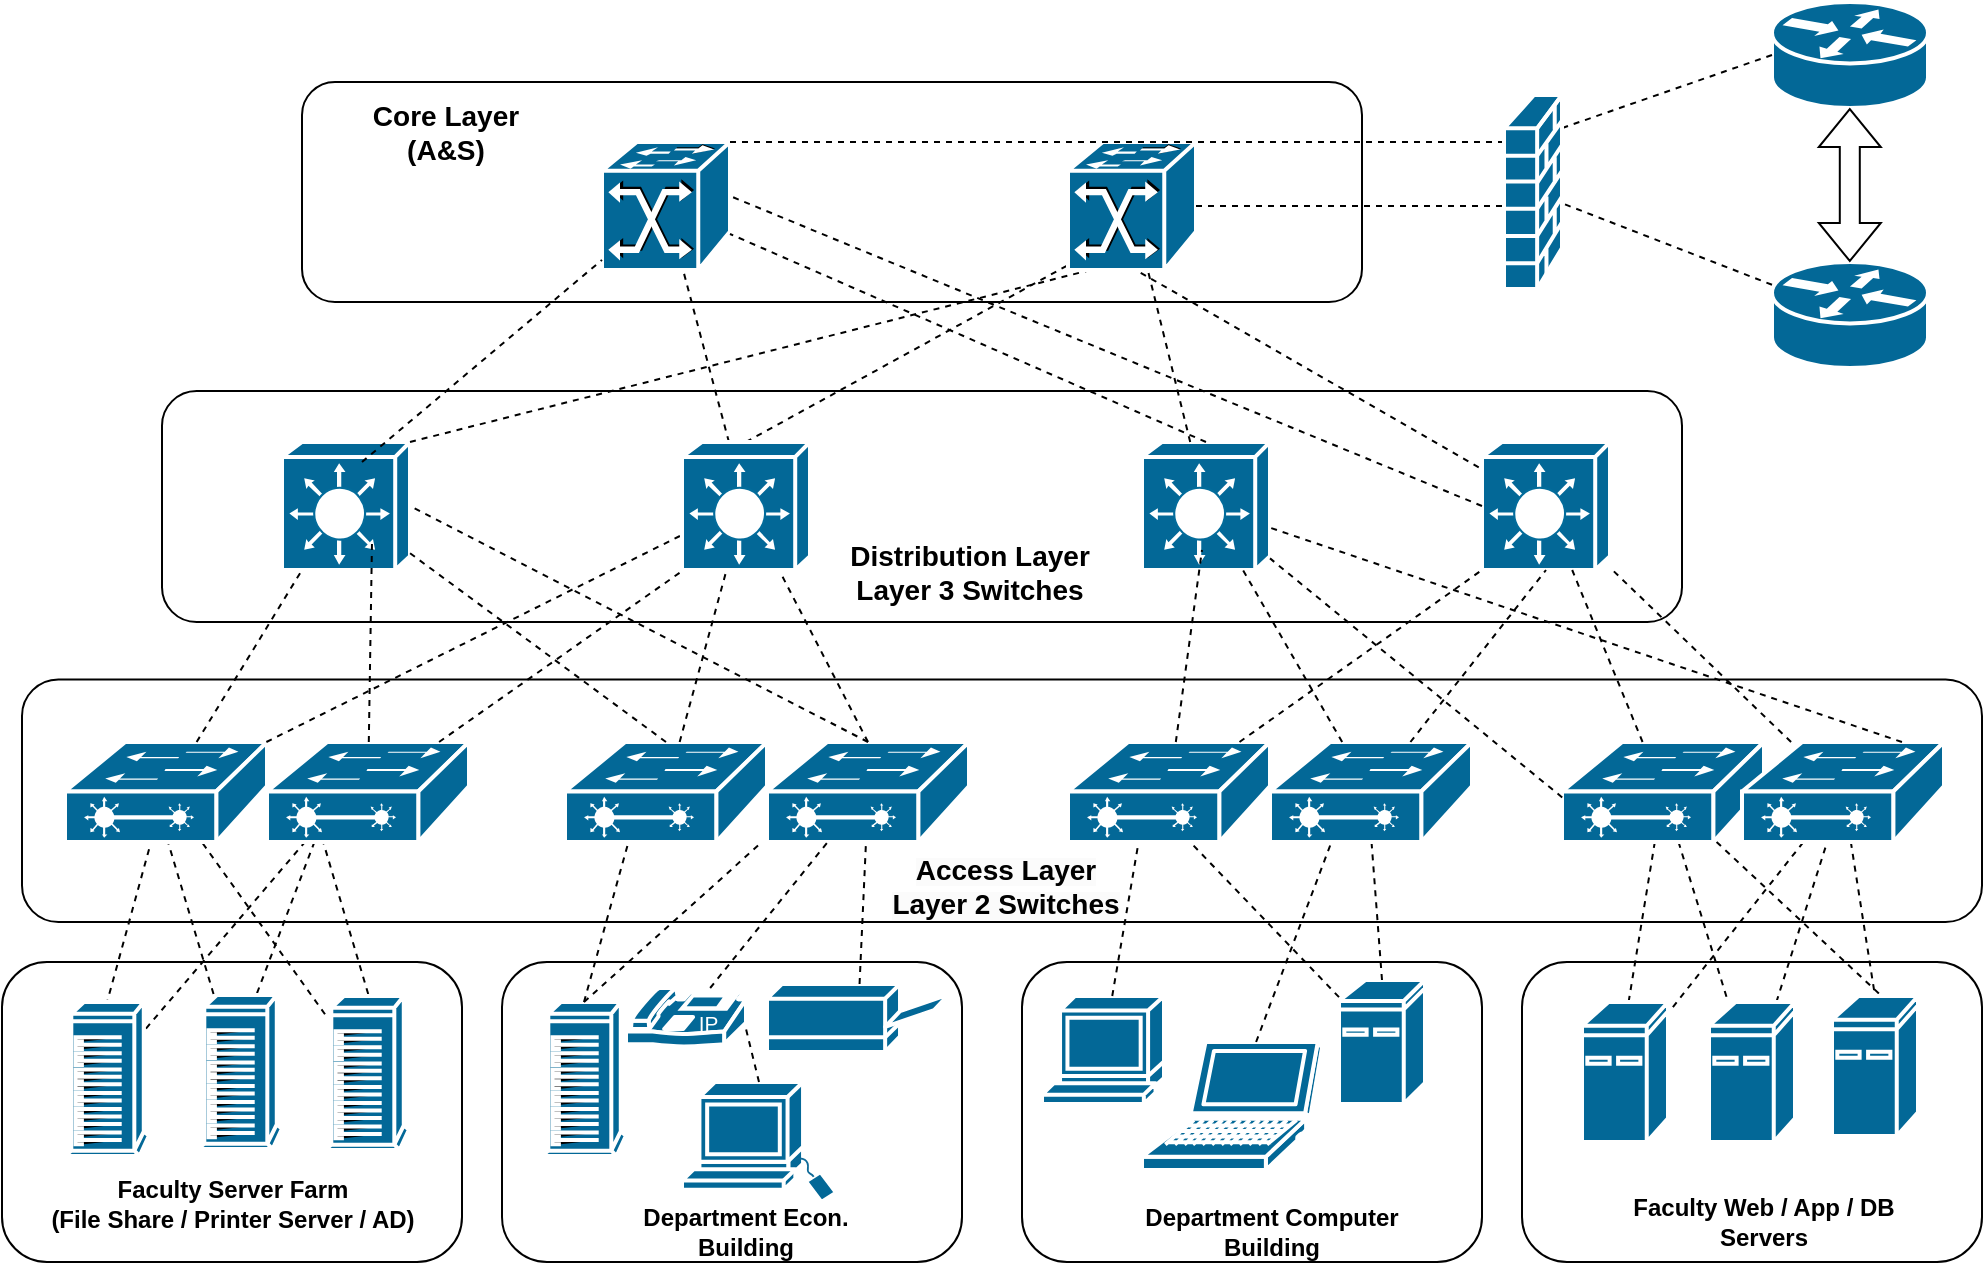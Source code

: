 <mxfile version="23.0.2" type="github" pages="2">
  <diagram name="Scenario 2 - P1" id="YVxec73zBIYmbvbBt2kR">
    <mxGraphModel dx="1624" dy="751" grid="1" gridSize="10" guides="1" tooltips="1" connect="1" arrows="1" fold="1" page="1" pageScale="1" pageWidth="1100" pageHeight="850" math="0" shadow="0">
      <root>
        <mxCell id="0" />
        <mxCell id="1" parent="0" />
        <mxCell id="MGmeo7fdPTb6Nn7WBYol-60" value="" style="rounded=1;whiteSpace=wrap;html=1;align=left;shadow=0;" vertex="1" parent="1">
          <mxGeometry x="70" y="570" width="230" height="150" as="geometry" />
        </mxCell>
        <mxCell id="MGmeo7fdPTb6Nn7WBYol-49" value="" style="rounded=1;whiteSpace=wrap;html=1;align=left;shadow=0;" vertex="1" parent="1">
          <mxGeometry x="80" y="428.75" width="980" height="121.25" as="geometry" />
        </mxCell>
        <mxCell id="MGmeo7fdPTb6Nn7WBYol-22" value="" style="rounded=1;whiteSpace=wrap;html=1;align=left;shadow=0;" vertex="1" parent="1">
          <mxGeometry x="150" y="284.5" width="760" height="115.5" as="geometry" />
        </mxCell>
        <mxCell id="MGmeo7fdPTb6Nn7WBYol-3" value="" style="shape=mxgraph.cisco.switches.layer_3_switch;sketch=0;html=1;pointerEvents=1;dashed=0;fillColor=#036897;strokeColor=#ffffff;strokeWidth=2;verticalLabelPosition=bottom;verticalAlign=top;align=center;outlineConnect=0;" vertex="1" parent="1">
          <mxGeometry x="210" y="310" width="64" height="64" as="geometry" />
        </mxCell>
        <mxCell id="MGmeo7fdPTb6Nn7WBYol-11" value="" style="line;strokeWidth=4;html=1;perimeter=backbonePerimeter;points=[];outlineConnect=0;" vertex="1" parent="1">
          <mxGeometry x="434" y="187" width="166" height="10" as="geometry" />
        </mxCell>
        <mxCell id="MGmeo7fdPTb6Nn7WBYol-12" value="" style="rounded=1;whiteSpace=wrap;html=1;align=left;shadow=0;" vertex="1" parent="1">
          <mxGeometry x="220" y="130" width="530" height="110" as="geometry" />
        </mxCell>
        <mxCell id="MGmeo7fdPTb6Nn7WBYol-14" value="" style="shape=mxgraph.cisco.switches.atm_fast_gigabit_etherswitch;sketch=0;html=1;pointerEvents=1;dashed=0;fillColor=#036897;strokeColor=#ffffff;strokeWidth=2;verticalLabelPosition=bottom;verticalAlign=top;align=center;outlineConnect=0;" vertex="1" parent="1">
          <mxGeometry x="370" y="160" width="64" height="64" as="geometry" />
        </mxCell>
        <mxCell id="MGmeo7fdPTb6Nn7WBYol-16" value="" style="shape=mxgraph.cisco.switches.layer_3_switch;sketch=0;html=1;pointerEvents=1;dashed=0;fillColor=#036897;strokeColor=#ffffff;strokeWidth=2;verticalLabelPosition=bottom;verticalAlign=top;align=center;outlineConnect=0;" vertex="1" parent="1">
          <mxGeometry x="640" y="310" width="64" height="64" as="geometry" />
        </mxCell>
        <mxCell id="MGmeo7fdPTb6Nn7WBYol-17" value="" style="shape=mxgraph.cisco.switches.layer_3_switch;sketch=0;html=1;pointerEvents=1;dashed=0;fillColor=#036897;strokeColor=#ffffff;strokeWidth=2;verticalLabelPosition=bottom;verticalAlign=top;align=center;outlineConnect=0;" vertex="1" parent="1">
          <mxGeometry x="810" y="310" width="64" height="64" as="geometry" />
        </mxCell>
        <mxCell id="MGmeo7fdPTb6Nn7WBYol-18" value="" style="endArrow=none;dashed=1;html=2;rounded=0;" edge="1" parent="1" source="MGmeo7fdPTb6Nn7WBYol-4" target="MGmeo7fdPTb6Nn7WBYol-14">
          <mxGeometry width="50" height="50" relative="1" as="geometry">
            <mxPoint x="480" y="330" as="sourcePoint" />
            <mxPoint x="530" y="280" as="targetPoint" />
          </mxGeometry>
        </mxCell>
        <mxCell id="MGmeo7fdPTb6Nn7WBYol-19" value="" style="endArrow=none;dashed=1;html=1;rounded=0;" edge="1" parent="1" target="MGmeo7fdPTb6Nn7WBYol-14">
          <mxGeometry width="50" height="50" relative="1" as="geometry">
            <mxPoint x="250" y="320" as="sourcePoint" />
            <mxPoint x="300" y="270" as="targetPoint" />
          </mxGeometry>
        </mxCell>
        <mxCell id="MGmeo7fdPTb6Nn7WBYol-25" value="" style="endArrow=none;dashed=1;html=1;rounded=0;exitX=1;exitY=0;exitDx=0;exitDy=0;exitPerimeter=0;" edge="1" parent="1" source="MGmeo7fdPTb6Nn7WBYol-3" target="MGmeo7fdPTb6Nn7WBYol-17">
          <mxGeometry width="50" height="50" relative="1" as="geometry">
            <mxPoint x="630" y="310" as="sourcePoint" />
            <mxPoint x="680" y="300" as="targetPoint" />
            <Array as="points">
              <mxPoint x="630" y="220" />
            </Array>
          </mxGeometry>
        </mxCell>
        <mxCell id="MGmeo7fdPTb6Nn7WBYol-27" value="" style="endArrow=none;dashed=1;html=1;rounded=0;exitX=0.5;exitY=0;exitDx=0;exitDy=0;exitPerimeter=0;" edge="1" parent="1" source="MGmeo7fdPTb6Nn7WBYol-16" target="MGmeo7fdPTb6Nn7WBYol-14">
          <mxGeometry width="50" height="50" relative="1" as="geometry">
            <mxPoint x="370" y="240" as="sourcePoint" />
            <mxPoint x="420" y="190" as="targetPoint" />
          </mxGeometry>
        </mxCell>
        <mxCell id="MGmeo7fdPTb6Nn7WBYol-28" value="" style="endArrow=none;dashed=1;html=1;rounded=0;exitX=0;exitY=0.5;exitDx=0;exitDy=0;exitPerimeter=0;" edge="1" parent="1" source="MGmeo7fdPTb6Nn7WBYol-17">
          <mxGeometry width="50" height="50" relative="1" as="geometry">
            <mxPoint x="632" y="289" as="sourcePoint" />
            <mxPoint x="434" y="187" as="targetPoint" />
          </mxGeometry>
        </mxCell>
        <mxCell id="MGmeo7fdPTb6Nn7WBYol-32" value="" style="endArrow=none;dashed=1;html=1;rounded=0;" edge="1" parent="1" source="MGmeo7fdPTb6Nn7WBYol-16" target="MGmeo7fdPTb6Nn7WBYol-15">
          <mxGeometry width="50" height="50" relative="1" as="geometry">
            <mxPoint x="770" y="430" as="sourcePoint" />
            <mxPoint x="820" y="380" as="targetPoint" />
          </mxGeometry>
        </mxCell>
        <mxCell id="MGmeo7fdPTb6Nn7WBYol-34" value="" style="endArrow=none;dashed=1;html=1;rounded=0;exitX=0.5;exitY=0;exitDx=0;exitDy=0;exitPerimeter=0;" edge="1" parent="1" source="MGmeo7fdPTb6Nn7WBYol-4">
          <mxGeometry width="50" height="50" relative="1" as="geometry">
            <mxPoint x="474" y="250" as="sourcePoint" />
            <mxPoint x="624" y="210" as="targetPoint" />
          </mxGeometry>
        </mxCell>
        <mxCell id="MGmeo7fdPTb6Nn7WBYol-35" value="&lt;b&gt;&lt;font style=&quot;font-size: 14px;&quot;&gt;Core Layer&lt;br&gt;(A&amp;amp;S)&lt;br&gt;&lt;/font&gt;&lt;/b&gt;" style="text;html=1;strokeColor=none;fillColor=none;align=center;verticalAlign=middle;whiteSpace=wrap;rounded=0;" vertex="1" parent="1">
          <mxGeometry x="231.5" y="140" width="120" height="30" as="geometry" />
        </mxCell>
        <mxCell id="MGmeo7fdPTb6Nn7WBYol-15" value="" style="shape=mxgraph.cisco.switches.atm_fast_gigabit_etherswitch;sketch=0;html=1;pointerEvents=1;dashed=0;fillColor=#036897;strokeColor=#ffffff;strokeWidth=2;verticalLabelPosition=bottom;verticalAlign=top;align=center;outlineConnect=0;" vertex="1" parent="1">
          <mxGeometry x="603" y="160" width="64" height="64" as="geometry" />
        </mxCell>
        <mxCell id="MGmeo7fdPTb6Nn7WBYol-53" value="&lt;b&gt;Faculty Server Farm&lt;br&gt;(File Share / Printer Server / AD)&lt;/b&gt;" style="text;html=1;strokeColor=none;fillColor=none;align=center;verticalAlign=middle;whiteSpace=wrap;rounded=0;" vertex="1" parent="1">
          <mxGeometry x="92.5" y="675.5" width="185" height="30" as="geometry" />
        </mxCell>
        <mxCell id="MGmeo7fdPTb6Nn7WBYol-59" value="&lt;br&gt;&lt;b style=&quot;border-color: var(--border-color); color: rgb(0, 0, 0); font-family: Helvetica; font-size: 12px; font-style: normal; font-variant-ligatures: normal; font-variant-caps: normal; letter-spacing: normal; orphans: 2; text-align: center; text-indent: 0px; text-transform: none; widows: 2; word-spacing: 0px; -webkit-text-stroke-width: 0px; background-color: rgb(251, 251, 251); text-decoration-thickness: initial; text-decoration-style: initial; text-decoration-color: initial;&quot;&gt;&lt;font style=&quot;border-color: var(--border-color); font-size: 14px;&quot;&gt;Access Layer&lt;br&gt;Layer 2 Switches&lt;/font&gt;&lt;/b&gt;" style="text;html=1;strokeColor=none;fillColor=none;align=center;verticalAlign=middle;whiteSpace=wrap;rounded=0;" vertex="1" parent="1">
          <mxGeometry x="502" y="510" width="140" height="30" as="geometry" />
        </mxCell>
        <mxCell id="MGmeo7fdPTb6Nn7WBYol-61" value="" style="rounded=1;whiteSpace=wrap;html=1;align=left;shadow=0;" vertex="1" parent="1">
          <mxGeometry x="320" y="570" width="230" height="150" as="geometry" />
        </mxCell>
        <mxCell id="MGmeo7fdPTb6Nn7WBYol-62" value="&lt;b&gt;Department Econ. Building&lt;/b&gt;" style="text;html=1;strokeColor=none;fillColor=none;align=center;verticalAlign=middle;whiteSpace=wrap;rounded=0;" vertex="1" parent="1">
          <mxGeometry x="382" y="690" width="120" height="30" as="geometry" />
        </mxCell>
        <mxCell id="MGmeo7fdPTb6Nn7WBYol-66" value="" style="shape=mxgraph.cisco.computers_and_peripherals.sun_workstation;sketch=0;html=1;pointerEvents=1;dashed=0;fillColor=#036897;strokeColor=#ffffff;strokeWidth=2;verticalLabelPosition=bottom;verticalAlign=top;align=center;outlineConnect=0;" vertex="1" parent="1">
          <mxGeometry x="410" y="630" width="77" height="60" as="geometry" />
        </mxCell>
        <mxCell id="MGmeo7fdPTb6Nn7WBYol-67" value="" style="shape=mxgraph.cisco.computers_and_peripherals.ibm_tower;sketch=0;html=1;pointerEvents=1;dashed=0;fillColor=#036897;strokeColor=#ffffff;strokeWidth=2;verticalLabelPosition=bottom;verticalAlign=top;align=center;outlineConnect=0;" vertex="1" parent="1">
          <mxGeometry x="340" y="590" width="42" height="77" as="geometry" />
        </mxCell>
        <mxCell id="MGmeo7fdPTb6Nn7WBYol-69" value="" style="rounded=1;whiteSpace=wrap;html=1;align=left;shadow=0;" vertex="1" parent="1">
          <mxGeometry x="580" y="570" width="230" height="150" as="geometry" />
        </mxCell>
        <mxCell id="MGmeo7fdPTb6Nn7WBYol-70" value="" style="shape=mxgraph.cisco.computers_and_peripherals.terminal;sketch=0;html=1;pointerEvents=1;dashed=0;fillColor=#036897;strokeColor=#ffffff;strokeWidth=2;verticalLabelPosition=bottom;verticalAlign=top;align=center;outlineConnect=0;" vertex="1" parent="1">
          <mxGeometry x="590" y="587" width="61" height="54" as="geometry" />
        </mxCell>
        <mxCell id="MGmeo7fdPTb6Nn7WBYol-72" value="" style="shape=mxgraph.cisco.computers_and_peripherals.laptop;sketch=0;html=1;pointerEvents=1;dashed=0;fillColor=#036897;strokeColor=#ffffff;strokeWidth=2;verticalLabelPosition=bottom;verticalAlign=top;align=center;outlineConnect=0;" vertex="1" parent="1">
          <mxGeometry x="640" y="610" width="90" height="64" as="geometry" />
        </mxCell>
        <mxCell id="MGmeo7fdPTb6Nn7WBYol-73" value="" style="shape=mxgraph.cisco.computers_and_peripherals.ibm_mini_as400;sketch=0;html=1;pointerEvents=1;dashed=0;fillColor=#036897;strokeColor=#ffffff;strokeWidth=2;verticalLabelPosition=bottom;verticalAlign=top;align=center;outlineConnect=0;" vertex="1" parent="1">
          <mxGeometry x="738.5" y="579" width="43" height="62" as="geometry" />
        </mxCell>
        <mxCell id="MGmeo7fdPTb6Nn7WBYol-74" value="&lt;b&gt;Department Computer Building&lt;/b&gt;" style="text;html=1;strokeColor=none;fillColor=none;align=center;verticalAlign=middle;whiteSpace=wrap;rounded=0;" vertex="1" parent="1">
          <mxGeometry x="640" y="690" width="130" height="30" as="geometry" />
        </mxCell>
        <mxCell id="MGmeo7fdPTb6Nn7WBYol-75" value="" style="rounded=1;whiteSpace=wrap;html=1;align=left;shadow=0;" vertex="1" parent="1">
          <mxGeometry x="830" y="570" width="230" height="150" as="geometry" />
        </mxCell>
        <mxCell id="MGmeo7fdPTb6Nn7WBYol-76" value="&lt;b&gt;Faculty Web / App / DB&lt;br&gt;Servers&lt;/b&gt;" style="text;html=1;strokeColor=none;fillColor=none;align=center;verticalAlign=middle;whiteSpace=wrap;rounded=0;" vertex="1" parent="1">
          <mxGeometry x="874" y="685" width="154" height="30" as="geometry" />
        </mxCell>
        <mxCell id="MGmeo7fdPTb6Nn7WBYol-85" value="" style="endArrow=none;dashed=1;html=1;rounded=0;exitX=0.5;exitY=0;exitDx=0;exitDy=0;exitPerimeter=0;" edge="1" parent="1">
          <mxGeometry width="50" height="50" relative="1" as="geometry">
            <mxPoint x="120.5" y="597.5" as="sourcePoint" />
            <mxPoint x="150" y="490" as="targetPoint" />
          </mxGeometry>
        </mxCell>
        <mxCell id="MGmeo7fdPTb6Nn7WBYol-86" value="" style="endArrow=none;dashed=1;html=1;rounded=0;" edge="1" parent="1">
          <mxGeometry width="50" height="50" relative="1" as="geometry">
            <mxPoint x="142" y="603.269" as="sourcePoint" />
            <mxPoint x="230" y="500" as="targetPoint" />
          </mxGeometry>
        </mxCell>
        <mxCell id="MGmeo7fdPTb6Nn7WBYol-87" value="" style="endArrow=none;dashed=1;html=1;rounded=0;" edge="1" parent="1">
          <mxGeometry width="50" height="50" relative="1" as="geometry">
            <mxPoint x="179.212" y="597.5" as="sourcePoint" />
            <mxPoint x="150" y="500" as="targetPoint" />
          </mxGeometry>
        </mxCell>
        <mxCell id="MGmeo7fdPTb6Nn7WBYol-88" value="" style="endArrow=none;dashed=1;html=1;rounded=0;" edge="1" parent="1">
          <mxGeometry width="50" height="50" relative="1" as="geometry">
            <mxPoint x="189" y="608" as="sourcePoint" />
            <mxPoint x="230" y="500" as="targetPoint" />
          </mxGeometry>
        </mxCell>
        <mxCell id="MGmeo7fdPTb6Nn7WBYol-89" value="" style="endArrow=none;dashed=1;html=1;rounded=0;" edge="1" parent="1" source="MGmeo7fdPTb6Nn7WBYol-57" target="MGmeo7fdPTb6Nn7WBYol-39">
          <mxGeometry width="50" height="50" relative="1" as="geometry">
            <mxPoint x="199" y="618" as="sourcePoint" />
            <mxPoint x="240" y="510" as="targetPoint" />
          </mxGeometry>
        </mxCell>
        <mxCell id="MGmeo7fdPTb6Nn7WBYol-90" value="" style="endArrow=none;dashed=1;html=1;rounded=0;" edge="1" parent="1">
          <mxGeometry width="50" height="50" relative="1" as="geometry">
            <mxPoint x="256.5" y="597.5" as="sourcePoint" />
            <mxPoint x="227.5" y="499.5" as="targetPoint" />
          </mxGeometry>
        </mxCell>
        <mxCell id="MGmeo7fdPTb6Nn7WBYol-40" value="" style="shape=mxgraph.cisco.switches.layer_2_remote_switch;sketch=0;html=1;pointerEvents=1;dashed=0;fillColor=#036897;strokeColor=#ffffff;strokeWidth=2;verticalLabelPosition=bottom;verticalAlign=top;align=center;outlineConnect=0;" vertex="1" parent="1">
          <mxGeometry x="202.5" y="460" width="101" height="50" as="geometry" />
        </mxCell>
        <mxCell id="MGmeo7fdPTb6Nn7WBYol-39" value="" style="shape=mxgraph.cisco.switches.layer_2_remote_switch;sketch=0;html=1;pointerEvents=1;dashed=0;fillColor=#036897;strokeColor=#ffffff;strokeWidth=2;verticalLabelPosition=bottom;verticalAlign=top;align=center;outlineConnect=0;" vertex="1" parent="1">
          <mxGeometry x="101.5" y="460" width="101" height="50" as="geometry" />
        </mxCell>
        <mxCell id="MGmeo7fdPTb6Nn7WBYol-57" value="" style="shape=mxgraph.cisco.computers_and_peripherals.ibm_tower;sketch=0;html=1;pointerEvents=1;dashed=0;fillColor=#036897;strokeColor=#ffffff;strokeWidth=2;verticalLabelPosition=bottom;verticalAlign=top;align=center;outlineConnect=0;" vertex="1" parent="1">
          <mxGeometry x="231.5" y="587" width="42" height="77" as="geometry" />
        </mxCell>
        <mxCell id="MGmeo7fdPTb6Nn7WBYol-91" value="" style="endArrow=none;dashed=1;html=1;rounded=0;exitX=0.5;exitY=0;exitDx=0;exitDy=0;exitPerimeter=0;" edge="1" parent="1" source="MGmeo7fdPTb6Nn7WBYol-67">
          <mxGeometry width="50" height="50" relative="1" as="geometry">
            <mxPoint x="336" y="550" as="sourcePoint" />
            <mxPoint x="386" y="500" as="targetPoint" />
          </mxGeometry>
        </mxCell>
        <mxCell id="MGmeo7fdPTb6Nn7WBYol-93" value="" style="endArrow=none;dashed=1;html=1;rounded=0;exitX=0.5;exitY=0;exitDx=0;exitDy=0;exitPerimeter=0;" edge="1" parent="1" source="MGmeo7fdPTb6Nn7WBYol-67">
          <mxGeometry width="50" height="50" relative="1" as="geometry">
            <mxPoint x="400" y="560" as="sourcePoint" />
            <mxPoint x="450" y="510" as="targetPoint" />
          </mxGeometry>
        </mxCell>
        <mxCell id="MGmeo7fdPTb6Nn7WBYol-42" value="" style="shape=mxgraph.cisco.switches.layer_2_remote_switch;sketch=0;html=1;pointerEvents=1;dashed=0;fillColor=#036897;strokeColor=#ffffff;strokeWidth=2;verticalLabelPosition=bottom;verticalAlign=top;align=center;outlineConnect=0;" vertex="1" parent="1">
          <mxGeometry x="452.5" y="460" width="101" height="50" as="geometry" />
        </mxCell>
        <mxCell id="MGmeo7fdPTb6Nn7WBYol-41" value="" style="shape=mxgraph.cisco.switches.layer_2_remote_switch;sketch=0;html=1;pointerEvents=1;dashed=0;fillColor=#036897;strokeColor=#ffffff;strokeWidth=2;verticalLabelPosition=bottom;verticalAlign=top;align=center;outlineConnect=0;" vertex="1" parent="1">
          <mxGeometry x="351.5" y="460" width="101" height="50" as="geometry" />
        </mxCell>
        <mxCell id="MGmeo7fdPTb6Nn7WBYol-68" value="" style="shape=mxgraph.cisco.computers_and_peripherals.printer;sketch=0;html=1;pointerEvents=1;dashed=0;fillColor=#036897;strokeColor=#ffffff;strokeWidth=2;verticalLabelPosition=bottom;verticalAlign=top;align=center;outlineConnect=0;" vertex="1" parent="1">
          <mxGeometry x="452.5" y="581" width="91" height="34" as="geometry" />
        </mxCell>
        <mxCell id="MGmeo7fdPTb6Nn7WBYol-98" value="" style="endArrow=none;dashed=1;html=1;rounded=0;" edge="1" parent="1" source="MGmeo7fdPTb6Nn7WBYol-70">
          <mxGeometry width="50" height="50" relative="1" as="geometry">
            <mxPoint x="590" y="550" as="sourcePoint" />
            <mxPoint x="640" y="500" as="targetPoint" />
          </mxGeometry>
        </mxCell>
        <mxCell id="MGmeo7fdPTb6Nn7WBYol-100" value="" style="endArrow=none;dashed=1;html=1;rounded=0;" edge="1" parent="1" source="MGmeo7fdPTb6Nn7WBYol-73">
          <mxGeometry width="50" height="50" relative="1" as="geometry">
            <mxPoint x="690" y="614.5" as="sourcePoint" />
            <mxPoint x="654" y="499.5" as="targetPoint" />
          </mxGeometry>
        </mxCell>
        <mxCell id="MGmeo7fdPTb6Nn7WBYol-102" value="" style="endArrow=none;dashed=1;html=1;rounded=0;" edge="1" parent="1" source="MGmeo7fdPTb6Nn7WBYol-72">
          <mxGeometry width="50" height="50" relative="1" as="geometry">
            <mxPoint x="688.5" y="550" as="sourcePoint" />
            <mxPoint x="738.5" y="500" as="targetPoint" />
          </mxGeometry>
        </mxCell>
        <mxCell id="MGmeo7fdPTb6Nn7WBYol-103" value="" style="endArrow=none;dashed=1;html=1;rounded=0;exitX=0.5;exitY=0;exitDx=0;exitDy=0;exitPerimeter=0;" edge="1" parent="1" source="MGmeo7fdPTb6Nn7WBYol-73">
          <mxGeometry width="50" height="50" relative="1" as="geometry">
            <mxPoint x="704" y="550" as="sourcePoint" />
            <mxPoint x="754" y="500" as="targetPoint" />
          </mxGeometry>
        </mxCell>
        <mxCell id="MGmeo7fdPTb6Nn7WBYol-46" value="" style="shape=mxgraph.cisco.switches.layer_2_remote_switch;sketch=0;html=1;pointerEvents=1;dashed=0;fillColor=#036897;strokeColor=#ffffff;strokeWidth=2;verticalLabelPosition=bottom;verticalAlign=top;align=center;outlineConnect=0;fontStyle=1" vertex="1" parent="1">
          <mxGeometry x="704" y="460" width="101" height="50" as="geometry" />
        </mxCell>
        <mxCell id="MGmeo7fdPTb6Nn7WBYol-169" style="edgeStyle=none;rounded=0;orthogonalLoop=1;jettySize=auto;html=1;" edge="1" parent="1" source="MGmeo7fdPTb6Nn7WBYol-45" target="MGmeo7fdPTb6Nn7WBYol-46">
          <mxGeometry relative="1" as="geometry" />
        </mxCell>
        <mxCell id="MGmeo7fdPTb6Nn7WBYol-45" value="" style="shape=mxgraph.cisco.switches.layer_2_remote_switch;sketch=0;html=1;pointerEvents=1;dashed=0;fillColor=#036897;strokeColor=#ffffff;strokeWidth=2;verticalLabelPosition=bottom;verticalAlign=top;align=center;outlineConnect=0;fontStyle=1" vertex="1" parent="1">
          <mxGeometry x="603" y="460" width="101" height="50" as="geometry" />
        </mxCell>
        <mxCell id="MGmeo7fdPTb6Nn7WBYol-104" value="" style="endArrow=none;dashed=1;html=1;rounded=0;" edge="1" parent="1" source="MGmeo7fdPTb6Nn7WBYol-47">
          <mxGeometry width="50" height="50" relative="1" as="geometry">
            <mxPoint x="600" y="630" as="sourcePoint" />
            <mxPoint x="883.305" y="590" as="targetPoint" />
          </mxGeometry>
        </mxCell>
        <mxCell id="MGmeo7fdPTb6Nn7WBYol-105" value="" style="endArrow=none;dashed=1;html=1;rounded=0;" edge="1" parent="1" source="MGmeo7fdPTb6Nn7WBYol-47">
          <mxGeometry width="50" height="50" relative="1" as="geometry">
            <mxPoint x="906" y="520" as="sourcePoint" />
            <mxPoint x="933.061" y="590" as="targetPoint" />
          </mxGeometry>
        </mxCell>
        <mxCell id="MGmeo7fdPTb6Nn7WBYol-106" value="" style="endArrow=none;dashed=1;html=1;rounded=0;entryX=0.5;entryY=0;entryDx=0;entryDy=0;entryPerimeter=0;" edge="1" parent="1" source="MGmeo7fdPTb6Nn7WBYol-47">
          <mxGeometry width="50" height="50" relative="1" as="geometry">
            <mxPoint x="918" y="520" as="sourcePoint" />
            <mxPoint x="1013" y="590" as="targetPoint" />
          </mxGeometry>
        </mxCell>
        <mxCell id="MGmeo7fdPTb6Nn7WBYol-107" value="" style="endArrow=none;dashed=1;html=1;rounded=0;" edge="1" parent="1" target="MGmeo7fdPTb6Nn7WBYol-48">
          <mxGeometry width="50" height="50" relative="1" as="geometry">
            <mxPoint x="898" y="601.949" as="sourcePoint" />
            <mxPoint x="650" y="580" as="targetPoint" />
          </mxGeometry>
        </mxCell>
        <mxCell id="MGmeo7fdPTb6Nn7WBYol-108" value="" style="endArrow=none;dashed=1;html=1;rounded=0;" edge="1" parent="1" target="MGmeo7fdPTb6Nn7WBYol-48">
          <mxGeometry width="50" height="50" relative="1" as="geometry">
            <mxPoint x="957.207" y="590" as="sourcePoint" />
            <mxPoint x="981" y="520" as="targetPoint" />
          </mxGeometry>
        </mxCell>
        <mxCell id="MGmeo7fdPTb6Nn7WBYol-109" value="" style="endArrow=none;dashed=1;html=1;rounded=0;" edge="1" parent="1" target="MGmeo7fdPTb6Nn7WBYol-48">
          <mxGeometry width="50" height="50" relative="1" as="geometry">
            <mxPoint x="1006.963" y="590" as="sourcePoint" />
            <mxPoint x="993" y="520" as="targetPoint" />
          </mxGeometry>
        </mxCell>
        <mxCell id="MGmeo7fdPTb6Nn7WBYol-47" value="" style="shape=mxgraph.cisco.switches.layer_2_remote_switch;sketch=0;html=1;pointerEvents=1;dashed=0;fillColor=#036897;strokeColor=#ffffff;strokeWidth=2;verticalLabelPosition=bottom;verticalAlign=top;align=center;outlineConnect=0;fontStyle=1" vertex="1" parent="1">
          <mxGeometry x="850" y="460" width="101" height="50" as="geometry" />
        </mxCell>
        <mxCell id="MGmeo7fdPTb6Nn7WBYol-48" value="" style="shape=mxgraph.cisco.switches.layer_2_remote_switch;sketch=0;html=1;pointerEvents=1;dashed=0;fillColor=#036897;strokeColor=#ffffff;strokeWidth=2;verticalLabelPosition=bottom;verticalAlign=top;align=center;outlineConnect=0;fontStyle=1" vertex="1" parent="1">
          <mxGeometry x="940" y="460" width="101" height="50" as="geometry" />
        </mxCell>
        <mxCell id="MGmeo7fdPTb6Nn7WBYol-110" value="" style="shape=mxgraph.cisco.computers_and_peripherals.ibm_tower;sketch=0;html=1;pointerEvents=1;dashed=0;fillColor=#036897;strokeColor=#ffffff;strokeWidth=2;verticalLabelPosition=bottom;verticalAlign=top;align=center;outlineConnect=0;" vertex="1" parent="1">
          <mxGeometry x="168" y="586.5" width="42" height="77" as="geometry" />
        </mxCell>
        <mxCell id="MGmeo7fdPTb6Nn7WBYol-111" value="" style="shape=mxgraph.cisco.computers_and_peripherals.ibm_tower;sketch=0;html=1;pointerEvents=1;dashed=0;fillColor=#036897;strokeColor=#ffffff;strokeWidth=2;verticalLabelPosition=bottom;verticalAlign=top;align=center;outlineConnect=0;" vertex="1" parent="1">
          <mxGeometry x="101.5" y="590" width="42" height="77" as="geometry" />
        </mxCell>
        <mxCell id="MGmeo7fdPTb6Nn7WBYol-112" value="" style="shape=mxgraph.cisco.computers_and_peripherals.ibm_mini_as400;sketch=0;html=1;pointerEvents=1;dashed=0;fillColor=#036897;strokeColor=#ffffff;strokeWidth=2;verticalLabelPosition=bottom;verticalAlign=top;align=center;outlineConnect=0;" vertex="1" parent="1">
          <mxGeometry x="860" y="590" width="43" height="70" as="geometry" />
        </mxCell>
        <mxCell id="MGmeo7fdPTb6Nn7WBYol-113" value="" style="shape=mxgraph.cisco.computers_and_peripherals.ibm_mini_as400;sketch=0;html=1;pointerEvents=1;dashed=0;fillColor=#036897;strokeColor=#ffffff;strokeWidth=2;verticalLabelPosition=bottom;verticalAlign=top;align=center;outlineConnect=0;" vertex="1" parent="1">
          <mxGeometry x="923.5" y="590" width="43" height="70" as="geometry" />
        </mxCell>
        <mxCell id="MGmeo7fdPTb6Nn7WBYol-114" value="" style="shape=mxgraph.cisco.computers_and_peripherals.ibm_mini_as400;sketch=0;html=1;pointerEvents=1;dashed=0;fillColor=#036897;strokeColor=#ffffff;strokeWidth=2;verticalLabelPosition=bottom;verticalAlign=top;align=center;outlineConnect=0;" vertex="1" parent="1">
          <mxGeometry x="985" y="587" width="43" height="70" as="geometry" />
        </mxCell>
        <mxCell id="MGmeo7fdPTb6Nn7WBYol-119" value="" style="endArrow=none;dashed=1;html=1;rounded=0;" edge="1" parent="1" source="MGmeo7fdPTb6Nn7WBYol-39">
          <mxGeometry width="50" height="50" relative="1" as="geometry">
            <mxPoint x="170" y="424" as="sourcePoint" />
            <mxPoint x="220" y="374" as="targetPoint" />
          </mxGeometry>
        </mxCell>
        <mxCell id="MGmeo7fdPTb6Nn7WBYol-121" value="" style="endArrow=none;dashed=1;html=1;rounded=0;" edge="1" parent="1" source="MGmeo7fdPTb6Nn7WBYol-40">
          <mxGeometry width="50" height="50" relative="1" as="geometry">
            <mxPoint x="202" y="446" as="sourcePoint" />
            <mxPoint x="255" y="360" as="targetPoint" />
          </mxGeometry>
        </mxCell>
        <mxCell id="MGmeo7fdPTb6Nn7WBYol-122" value="" style="endArrow=none;dashed=1;html=1;rounded=0;exitX=0.5;exitY=0;exitDx=0;exitDy=0;exitPerimeter=0;" edge="1" parent="1" source="MGmeo7fdPTb6Nn7WBYol-41" target="MGmeo7fdPTb6Nn7WBYol-3">
          <mxGeometry width="50" height="50" relative="1" as="geometry">
            <mxPoint x="263" y="470" as="sourcePoint" />
            <mxPoint x="265" y="370" as="targetPoint" />
          </mxGeometry>
        </mxCell>
        <mxCell id="MGmeo7fdPTb6Nn7WBYol-128" value="" style="endArrow=none;dashed=1;html=1;rounded=0;" edge="1" parent="1" source="MGmeo7fdPTb6Nn7WBYol-39">
          <mxGeometry width="50" height="50" relative="1" as="geometry">
            <mxPoint x="365" y="404" as="sourcePoint" />
            <mxPoint x="415" y="354" as="targetPoint" />
          </mxGeometry>
        </mxCell>
        <mxCell id="MGmeo7fdPTb6Nn7WBYol-129" value="" style="endArrow=none;dashed=1;html=1;rounded=0;" edge="1" parent="1" source="MGmeo7fdPTb6Nn7WBYol-40">
          <mxGeometry width="50" height="50" relative="1" as="geometry">
            <mxPoint x="212" y="470" as="sourcePoint" />
            <mxPoint x="425" y="364" as="targetPoint" />
          </mxGeometry>
        </mxCell>
        <mxCell id="MGmeo7fdPTb6Nn7WBYol-130" value="" style="endArrow=none;dashed=1;html=1;rounded=0;" edge="1" parent="1" source="MGmeo7fdPTb6Nn7WBYol-41">
          <mxGeometry width="50" height="50" relative="1" as="geometry">
            <mxPoint x="385" y="414" as="sourcePoint" />
            <mxPoint x="435" y="364" as="targetPoint" />
          </mxGeometry>
        </mxCell>
        <mxCell id="MGmeo7fdPTb6Nn7WBYol-131" value="" style="endArrow=none;dashed=1;html=1;rounded=0;exitX=0.5;exitY=0;exitDx=0;exitDy=0;exitPerimeter=0;" edge="1" parent="1" source="MGmeo7fdPTb6Nn7WBYol-42" target="MGmeo7fdPTb6Nn7WBYol-4">
          <mxGeometry width="50" height="50" relative="1" as="geometry">
            <mxPoint x="530" y="360" as="sourcePoint" />
            <mxPoint x="580" y="310" as="targetPoint" />
          </mxGeometry>
        </mxCell>
        <mxCell id="MGmeo7fdPTb6Nn7WBYol-36" value="&lt;b&gt;&lt;font style=&quot;font-size: 14px;&quot;&gt;Distribution Layer&lt;br&gt;Layer 3 Switches&lt;br&gt;&lt;/font&gt;&lt;/b&gt;" style="text;html=1;strokeColor=none;fillColor=none;align=center;verticalAlign=middle;whiteSpace=wrap;rounded=0;" vertex="1" parent="1">
          <mxGeometry x="474" y="360" width="160" height="30.5" as="geometry" />
        </mxCell>
        <mxCell id="MGmeo7fdPTb6Nn7WBYol-133" value="" style="endArrow=none;dashed=1;html=1;rounded=0;" edge="1" parent="1" source="MGmeo7fdPTb6Nn7WBYol-45">
          <mxGeometry width="50" height="50" relative="1" as="geometry">
            <mxPoint x="620" y="414" as="sourcePoint" />
            <mxPoint x="670" y="364" as="targetPoint" />
          </mxGeometry>
        </mxCell>
        <mxCell id="MGmeo7fdPTb6Nn7WBYol-134" value="" style="endArrow=none;dashed=1;html=1;rounded=0;" edge="1" parent="1" source="MGmeo7fdPTb6Nn7WBYol-46" target="MGmeo7fdPTb6Nn7WBYol-16">
          <mxGeometry width="50" height="50" relative="1" as="geometry">
            <mxPoint x="667" y="470" as="sourcePoint" />
            <mxPoint x="680" y="374" as="targetPoint" />
          </mxGeometry>
        </mxCell>
        <mxCell id="MGmeo7fdPTb6Nn7WBYol-135" value="" style="endArrow=none;dashed=1;html=1;rounded=0;exitX=0.001;exitY=0.554;exitDx=0;exitDy=0;exitPerimeter=0;" edge="1" parent="1" source="MGmeo7fdPTb6Nn7WBYol-47" target="MGmeo7fdPTb6Nn7WBYol-16">
          <mxGeometry width="50" height="50" relative="1" as="geometry">
            <mxPoint x="739" y="470" as="sourcePoint" />
            <mxPoint x="697" y="384" as="targetPoint" />
          </mxGeometry>
        </mxCell>
        <mxCell id="MGmeo7fdPTb6Nn7WBYol-137" value="" style="endArrow=none;dashed=1;html=1;rounded=0;exitX=0.792;exitY=0;exitDx=0;exitDy=0;exitPerimeter=0;" edge="1" parent="1" source="MGmeo7fdPTb6Nn7WBYol-48" target="MGmeo7fdPTb6Nn7WBYol-16">
          <mxGeometry width="50" height="50" relative="1" as="geometry">
            <mxPoint x="840" y="440" as="sourcePoint" />
            <mxPoint x="890" y="390" as="targetPoint" />
          </mxGeometry>
        </mxCell>
        <mxCell id="MGmeo7fdPTb6Nn7WBYol-138" value="" style="endArrow=none;dashed=1;html=1;rounded=0;" edge="1" parent="1" source="MGmeo7fdPTb6Nn7WBYol-48" target="MGmeo7fdPTb6Nn7WBYol-17">
          <mxGeometry width="50" height="50" relative="1" as="geometry">
            <mxPoint x="840" y="440" as="sourcePoint" />
            <mxPoint x="890" y="390" as="targetPoint" />
          </mxGeometry>
        </mxCell>
        <mxCell id="MGmeo7fdPTb6Nn7WBYol-139" value="" style="endArrow=none;dashed=1;html=1;rounded=0;" edge="1" parent="1" source="MGmeo7fdPTb6Nn7WBYol-47" target="MGmeo7fdPTb6Nn7WBYol-17">
          <mxGeometry width="50" height="50" relative="1" as="geometry">
            <mxPoint x="840" y="440" as="sourcePoint" />
            <mxPoint x="890" y="390" as="targetPoint" />
          </mxGeometry>
        </mxCell>
        <mxCell id="MGmeo7fdPTb6Nn7WBYol-141" value="" style="shape=mxgraph.cisco.routers.router;sketch=0;html=1;pointerEvents=1;dashed=0;fillColor=#036897;strokeColor=#ffffff;strokeWidth=2;verticalLabelPosition=bottom;verticalAlign=top;align=center;outlineConnect=0;" vertex="1" parent="1">
          <mxGeometry x="955" y="220" width="78" height="53" as="geometry" />
        </mxCell>
        <mxCell id="MGmeo7fdPTb6Nn7WBYol-142" value="" style="shape=mxgraph.cisco.routers.router;sketch=0;html=1;pointerEvents=1;dashed=0;fillColor=#036897;strokeColor=#ffffff;strokeWidth=2;verticalLabelPosition=bottom;verticalAlign=top;align=center;outlineConnect=0;" vertex="1" parent="1">
          <mxGeometry x="955" y="90" width="78" height="53" as="geometry" />
        </mxCell>
        <mxCell id="MGmeo7fdPTb6Nn7WBYol-146" value="" style="endArrow=none;dashed=1;html=1;rounded=0;" edge="1" parent="1" source="MGmeo7fdPTb6Nn7WBYol-15">
          <mxGeometry width="50" height="50" relative="1" as="geometry">
            <mxPoint x="580" y="210" as="sourcePoint" />
            <mxPoint x="820" y="192" as="targetPoint" />
          </mxGeometry>
        </mxCell>
        <mxCell id="MGmeo7fdPTb6Nn7WBYol-147" value="" style="endArrow=none;dashed=1;html=1;rounded=0;exitX=1;exitY=0;exitDx=0;exitDy=0;exitPerimeter=0;" edge="1" parent="1" source="MGmeo7fdPTb6Nn7WBYol-14">
          <mxGeometry width="50" height="50" relative="1" as="geometry">
            <mxPoint x="570" y="210" as="sourcePoint" />
            <mxPoint x="820" y="160" as="targetPoint" />
          </mxGeometry>
        </mxCell>
        <mxCell id="MGmeo7fdPTb6Nn7WBYol-148" value="" style="endArrow=none;dashed=1;html=1;rounded=0;exitX=0;exitY=0.5;exitDx=0;exitDy=0;exitPerimeter=0;" edge="1" parent="1" source="MGmeo7fdPTb6Nn7WBYol-142">
          <mxGeometry width="50" height="50" relative="1" as="geometry">
            <mxPoint x="780" y="210" as="sourcePoint" />
            <mxPoint x="830" y="160" as="targetPoint" />
          </mxGeometry>
        </mxCell>
        <mxCell id="MGmeo7fdPTb6Nn7WBYol-149" value="" style="endArrow=none;dashed=1;html=1;rounded=0;" edge="1" parent="1" source="MGmeo7fdPTb6Nn7WBYol-141" target="MGmeo7fdPTb6Nn7WBYol-140">
          <mxGeometry width="50" height="50" relative="1" as="geometry">
            <mxPoint x="965" y="144" as="sourcePoint" />
            <mxPoint x="840" y="170" as="targetPoint" />
          </mxGeometry>
        </mxCell>
        <mxCell id="MGmeo7fdPTb6Nn7WBYol-140" value="" style="shape=mxgraph.cisco.security.firewall;sketch=0;html=1;pointerEvents=1;dashed=0;fillColor=#036897;strokeColor=#ffffff;strokeWidth=2;verticalLabelPosition=bottom;verticalAlign=top;align=center;outlineConnect=0;" vertex="1" parent="1">
          <mxGeometry x="821" y="136.5" width="29" height="97" as="geometry" />
        </mxCell>
        <mxCell id="MGmeo7fdPTb6Nn7WBYol-162" value="" style="endArrow=none;dashed=1;html=1;rounded=0;entryX=1;entryY=0.5;entryDx=0;entryDy=0;entryPerimeter=0;exitX=0.5;exitY=0;exitDx=0;exitDy=0;exitPerimeter=0;" edge="1" parent="1" source="MGmeo7fdPTb6Nn7WBYol-42" target="MGmeo7fdPTb6Nn7WBYol-3">
          <mxGeometry width="50" height="50" relative="1" as="geometry">
            <mxPoint x="590" y="490" as="sourcePoint" />
            <mxPoint x="640" y="440" as="targetPoint" />
          </mxGeometry>
        </mxCell>
        <mxCell id="MGmeo7fdPTb6Nn7WBYol-4" value="" style="shape=mxgraph.cisco.switches.layer_3_switch;sketch=0;html=1;pointerEvents=1;dashed=0;fillColor=#036897;strokeColor=#ffffff;strokeWidth=2;verticalLabelPosition=bottom;verticalAlign=top;align=center;outlineConnect=0;" vertex="1" parent="1">
          <mxGeometry x="410" y="310" width="64" height="64" as="geometry" />
        </mxCell>
        <mxCell id="MGmeo7fdPTb6Nn7WBYol-165" value="" style="endArrow=none;dashed=1;html=1;rounded=0;entryX=0;entryY=1;entryDx=0;entryDy=0;entryPerimeter=0;" edge="1" parent="1" source="MGmeo7fdPTb6Nn7WBYol-45" target="MGmeo7fdPTb6Nn7WBYol-17">
          <mxGeometry width="50" height="50" relative="1" as="geometry">
            <mxPoint x="590" y="490" as="sourcePoint" />
            <mxPoint x="640" y="440" as="targetPoint" />
          </mxGeometry>
        </mxCell>
        <mxCell id="MGmeo7fdPTb6Nn7WBYol-168" value="" style="endArrow=none;dashed=1;html=1;rounded=0;entryX=0.5;entryY=1;entryDx=0;entryDy=0;entryPerimeter=0;" edge="1" parent="1" source="MGmeo7fdPTb6Nn7WBYol-46" target="MGmeo7fdPTb6Nn7WBYol-17">
          <mxGeometry width="50" height="50" relative="1" as="geometry">
            <mxPoint x="590" y="490" as="sourcePoint" />
            <mxPoint x="640" y="440" as="targetPoint" />
          </mxGeometry>
        </mxCell>
        <mxCell id="MGmeo7fdPTb6Nn7WBYol-170" value="" style="endArrow=none;dashed=1;html=1;rounded=0;entryX=0;entryY=0;entryDx=0;entryDy=0;" edge="1" parent="1" source="MGmeo7fdPTb6Nn7WBYol-68" target="MGmeo7fdPTb6Nn7WBYol-59">
          <mxGeometry width="50" height="50" relative="1" as="geometry">
            <mxPoint x="520" y="620" as="sourcePoint" />
            <mxPoint x="570" y="570" as="targetPoint" />
          </mxGeometry>
        </mxCell>
        <mxCell id="MGmeo7fdPTb6Nn7WBYol-171" value="" style="endArrow=none;dashed=1;html=1;rounded=0;" edge="1" parent="1" source="MGmeo7fdPTb6Nn7WBYol-116" target="MGmeo7fdPTb6Nn7WBYol-42">
          <mxGeometry width="50" height="50" relative="1" as="geometry">
            <mxPoint x="520" y="620" as="sourcePoint" />
            <mxPoint x="570" y="570" as="targetPoint" />
          </mxGeometry>
        </mxCell>
        <mxCell id="MGmeo7fdPTb6Nn7WBYol-172" value="" style="endArrow=none;dashed=1;html=1;rounded=0;exitX=0.5;exitY=0;exitDx=0;exitDy=0;exitPerimeter=0;entryX=0.953;entryY=0.3;entryDx=0;entryDy=0;entryPerimeter=0;" edge="1" parent="1" source="MGmeo7fdPTb6Nn7WBYol-66" target="MGmeo7fdPTb6Nn7WBYol-116">
          <mxGeometry width="50" height="50" relative="1" as="geometry">
            <mxPoint x="520" y="620" as="sourcePoint" />
            <mxPoint x="570" y="570" as="targetPoint" />
          </mxGeometry>
        </mxCell>
        <mxCell id="MGmeo7fdPTb6Nn7WBYol-116" value="" style="shape=mxgraph.cisco.modems_and_phones.ip_phone;sketch=0;html=1;pointerEvents=1;dashed=0;fillColor=#036897;strokeColor=#ffffff;strokeWidth=2;verticalLabelPosition=bottom;verticalAlign=top;align=center;outlineConnect=0;" vertex="1" parent="1">
          <mxGeometry x="382" y="583" width="60" height="30" as="geometry" />
        </mxCell>
        <mxCell id="MGmeo7fdPTb6Nn7WBYol-173" value="" style="shape=flexArrow;endArrow=classic;startArrow=classic;html=1;rounded=0;" edge="1" parent="1">
          <mxGeometry width="100" height="100" relative="1" as="geometry">
            <mxPoint x="993.9" y="220" as="sourcePoint" />
            <mxPoint x="993.9" y="143.0" as="targetPoint" />
          </mxGeometry>
        </mxCell>
      </root>
    </mxGraphModel>
  </diagram>
  <diagram id="4gG4YNBlFRW5RbOQM3NU" name="Scenario 2 - P2">
    <mxGraphModel dx="1344" dy="1471" grid="1" gridSize="10" guides="1" tooltips="1" connect="1" arrows="1" fold="1" page="1" pageScale="1" pageWidth="1100" pageHeight="850" math="0" shadow="0">
      <root>
        <mxCell id="0" />
        <mxCell id="1" parent="0" />
        <mxCell id="-0QiFp0gVZbrzREtMIRp-1" value="" style="rounded=1;whiteSpace=wrap;html=1;align=left;shadow=0;" vertex="1" parent="1">
          <mxGeometry x="200" y="586.5" width="230" height="150" as="geometry" />
        </mxCell>
        <mxCell id="-0QiFp0gVZbrzREtMIRp-2" value="" style="rounded=1;whiteSpace=wrap;html=1;align=left;shadow=0;" vertex="1" parent="1">
          <mxGeometry x="210" y="445.25" width="470" height="121.25" as="geometry" />
        </mxCell>
        <mxCell id="-0QiFp0gVZbrzREtMIRp-3" value="" style="rounded=1;whiteSpace=wrap;html=1;align=left;shadow=0;" vertex="1" parent="1">
          <mxGeometry x="210" y="301" width="470" height="115.5" as="geometry" />
        </mxCell>
        <mxCell id="-0QiFp0gVZbrzREtMIRp-4" value="" style="shape=mxgraph.cisco.switches.layer_3_switch;sketch=0;html=1;pointerEvents=1;dashed=0;fillColor=#036897;strokeColor=#ffffff;strokeWidth=2;verticalLabelPosition=bottom;verticalAlign=top;align=center;outlineConnect=0;" vertex="1" parent="1">
          <mxGeometry x="308" y="326.75" width="64" height="64" as="geometry" />
        </mxCell>
        <mxCell id="-0QiFp0gVZbrzREtMIRp-6" value="" style="rounded=1;whiteSpace=wrap;html=1;align=left;shadow=0;" vertex="1" parent="1">
          <mxGeometry x="410" y="159.5" width="270" height="110" as="geometry" />
        </mxCell>
        <mxCell id="-0QiFp0gVZbrzREtMIRp-7" value="" style="shape=mxgraph.cisco.switches.atm_fast_gigabit_etherswitch;sketch=0;html=1;pointerEvents=1;dashed=0;fillColor=#036897;strokeColor=#ffffff;strokeWidth=2;verticalLabelPosition=bottom;verticalAlign=top;align=center;outlineConnect=0;" vertex="1" parent="1">
          <mxGeometry x="448" y="196.5" width="64" height="64" as="geometry" />
        </mxCell>
        <mxCell id="-0QiFp0gVZbrzREtMIRp-10" value="" style="endArrow=none;dashed=1;html=2;rounded=0;" edge="1" parent="1" source="-0QiFp0gVZbrzREtMIRp-88" target="-0QiFp0gVZbrzREtMIRp-7">
          <mxGeometry width="50" height="50" relative="1" as="geometry">
            <mxPoint x="610" y="346.5" as="sourcePoint" />
            <mxPoint x="660" y="296.5" as="targetPoint" />
          </mxGeometry>
        </mxCell>
        <mxCell id="-0QiFp0gVZbrzREtMIRp-11" value="" style="endArrow=none;dashed=1;html=1;rounded=0;" edge="1" parent="1" target="-0QiFp0gVZbrzREtMIRp-7">
          <mxGeometry width="50" height="50" relative="1" as="geometry">
            <mxPoint x="380" y="336.5" as="sourcePoint" />
            <mxPoint x="430" y="286.5" as="targetPoint" />
          </mxGeometry>
        </mxCell>
        <mxCell id="-0QiFp0gVZbrzREtMIRp-17" value="&lt;b&gt;&lt;font style=&quot;font-size: 14px;&quot;&gt;Core Layer&lt;br&gt;(A&amp;amp;S)&lt;br&gt;&lt;/font&gt;&lt;/b&gt;" style="text;html=1;strokeColor=none;fillColor=none;align=center;verticalAlign=middle;whiteSpace=wrap;rounded=0;" vertex="1" parent="1">
          <mxGeometry x="403.5" y="159.5" width="120" height="30" as="geometry" />
        </mxCell>
        <mxCell id="-0QiFp0gVZbrzREtMIRp-18" value="" style="shape=mxgraph.cisco.switches.atm_fast_gigabit_etherswitch;sketch=0;html=1;pointerEvents=1;dashed=0;fillColor=#036897;strokeColor=#ffffff;strokeWidth=2;verticalLabelPosition=bottom;verticalAlign=top;align=center;outlineConnect=0;" vertex="1" parent="1">
          <mxGeometry x="582.5" y="196.5" width="64" height="64" as="geometry" />
        </mxCell>
        <mxCell id="-0QiFp0gVZbrzREtMIRp-19" value="&lt;b&gt;Server Farm&lt;br&gt;(File Share / Printer Server / AD)&lt;/b&gt;" style="text;html=1;strokeColor=none;fillColor=none;align=center;verticalAlign=middle;whiteSpace=wrap;rounded=0;" vertex="1" parent="1">
          <mxGeometry x="222.5" y="692" width="185" height="30" as="geometry" />
        </mxCell>
        <mxCell id="-0QiFp0gVZbrzREtMIRp-20" value="&lt;br&gt;&lt;b style=&quot;border-color: var(--border-color); color: rgb(0, 0, 0); font-family: Helvetica; font-size: 12px; font-style: normal; font-variant-ligatures: normal; font-variant-caps: normal; letter-spacing: normal; orphans: 2; text-align: center; text-indent: 0px; text-transform: none; widows: 2; word-spacing: 0px; -webkit-text-stroke-width: 0px; background-color: rgb(251, 251, 251); text-decoration-thickness: initial; text-decoration-style: initial; text-decoration-color: initial;&quot;&gt;&lt;font style=&quot;border-color: var(--border-color); font-size: 14px;&quot;&gt;Access Layer&lt;br&gt;Layer 2 Switches&lt;/font&gt;&lt;/b&gt;" style="text;html=1;strokeColor=none;fillColor=none;align=center;verticalAlign=middle;whiteSpace=wrap;rounded=0;" vertex="1" parent="1">
          <mxGeometry x="372" y="526.5" width="140" height="30" as="geometry" />
        </mxCell>
        <mxCell id="-0QiFp0gVZbrzREtMIRp-21" value="" style="rounded=1;whiteSpace=wrap;html=1;align=left;shadow=0;" vertex="1" parent="1">
          <mxGeometry x="450" y="586.5" width="230" height="150" as="geometry" />
        </mxCell>
        <mxCell id="-0QiFp0gVZbrzREtMIRp-22" value="&lt;b&gt;Department Econ. Building&lt;/b&gt;" style="text;html=1;strokeColor=none;fillColor=none;align=center;verticalAlign=middle;whiteSpace=wrap;rounded=0;" vertex="1" parent="1">
          <mxGeometry x="512" y="706.5" width="120" height="30" as="geometry" />
        </mxCell>
        <mxCell id="-0QiFp0gVZbrzREtMIRp-23" value="" style="shape=mxgraph.cisco.computers_and_peripherals.sun_workstation;sketch=0;html=1;pointerEvents=1;dashed=0;fillColor=#036897;strokeColor=#ffffff;strokeWidth=2;verticalLabelPosition=bottom;verticalAlign=top;align=center;outlineConnect=0;" vertex="1" parent="1">
          <mxGeometry x="540" y="646.5" width="77" height="60" as="geometry" />
        </mxCell>
        <mxCell id="-0QiFp0gVZbrzREtMIRp-24" value="" style="shape=mxgraph.cisco.computers_and_peripherals.ibm_tower;sketch=0;html=1;pointerEvents=1;dashed=0;fillColor=#036897;strokeColor=#ffffff;strokeWidth=2;verticalLabelPosition=bottom;verticalAlign=top;align=center;outlineConnect=0;" vertex="1" parent="1">
          <mxGeometry x="470" y="606.5" width="42" height="77" as="geometry" />
        </mxCell>
        <mxCell id="-0QiFp0gVZbrzREtMIRp-32" value="" style="endArrow=none;dashed=1;html=1;rounded=0;exitX=0.5;exitY=0;exitDx=0;exitDy=0;exitPerimeter=0;" edge="1" parent="1">
          <mxGeometry width="50" height="50" relative="1" as="geometry">
            <mxPoint x="250.5" y="614" as="sourcePoint" />
            <mxPoint x="280" y="506.5" as="targetPoint" />
          </mxGeometry>
        </mxCell>
        <mxCell id="-0QiFp0gVZbrzREtMIRp-33" value="" style="endArrow=none;dashed=1;html=1;rounded=0;" edge="1" parent="1">
          <mxGeometry width="50" height="50" relative="1" as="geometry">
            <mxPoint x="272" y="619.769" as="sourcePoint" />
            <mxPoint x="360" y="516.5" as="targetPoint" />
          </mxGeometry>
        </mxCell>
        <mxCell id="-0QiFp0gVZbrzREtMIRp-34" value="" style="endArrow=none;dashed=1;html=1;rounded=0;" edge="1" parent="1">
          <mxGeometry width="50" height="50" relative="1" as="geometry">
            <mxPoint x="309.212" y="614" as="sourcePoint" />
            <mxPoint x="280" y="516.5" as="targetPoint" />
          </mxGeometry>
        </mxCell>
        <mxCell id="-0QiFp0gVZbrzREtMIRp-35" value="" style="endArrow=none;dashed=1;html=1;rounded=0;" edge="1" parent="1">
          <mxGeometry width="50" height="50" relative="1" as="geometry">
            <mxPoint x="319" y="624.5" as="sourcePoint" />
            <mxPoint x="360" y="516.5" as="targetPoint" />
          </mxGeometry>
        </mxCell>
        <mxCell id="-0QiFp0gVZbrzREtMIRp-36" value="" style="endArrow=none;dashed=1;html=1;rounded=0;" edge="1" parent="1" source="-0QiFp0gVZbrzREtMIRp-40" target="-0QiFp0gVZbrzREtMIRp-39">
          <mxGeometry width="50" height="50" relative="1" as="geometry">
            <mxPoint x="329" y="634.5" as="sourcePoint" />
            <mxPoint x="370" y="526.5" as="targetPoint" />
          </mxGeometry>
        </mxCell>
        <mxCell id="-0QiFp0gVZbrzREtMIRp-37" value="" style="endArrow=none;dashed=1;html=1;rounded=0;" edge="1" parent="1">
          <mxGeometry width="50" height="50" relative="1" as="geometry">
            <mxPoint x="386.5" y="614" as="sourcePoint" />
            <mxPoint x="357.5" y="516" as="targetPoint" />
          </mxGeometry>
        </mxCell>
        <mxCell id="-0QiFp0gVZbrzREtMIRp-38" value="" style="shape=mxgraph.cisco.switches.layer_2_remote_switch;sketch=0;html=1;pointerEvents=1;dashed=0;fillColor=#036897;strokeColor=#ffffff;strokeWidth=2;verticalLabelPosition=bottom;verticalAlign=top;align=center;outlineConnect=0;" vertex="1" parent="1">
          <mxGeometry x="332.5" y="476.5" width="101" height="50" as="geometry" />
        </mxCell>
        <mxCell id="-0QiFp0gVZbrzREtMIRp-39" value="" style="shape=mxgraph.cisco.switches.layer_2_remote_switch;sketch=0;html=1;pointerEvents=1;dashed=0;fillColor=#036897;strokeColor=#ffffff;strokeWidth=2;verticalLabelPosition=bottom;verticalAlign=top;align=center;outlineConnect=0;" vertex="1" parent="1">
          <mxGeometry x="231.5" y="476.5" width="101" height="50" as="geometry" />
        </mxCell>
        <mxCell id="-0QiFp0gVZbrzREtMIRp-40" value="" style="shape=mxgraph.cisco.computers_and_peripherals.ibm_tower;sketch=0;html=1;pointerEvents=1;dashed=0;fillColor=#036897;strokeColor=#ffffff;strokeWidth=2;verticalLabelPosition=bottom;verticalAlign=top;align=center;outlineConnect=0;" vertex="1" parent="1">
          <mxGeometry x="361.5" y="603.5" width="42" height="77" as="geometry" />
        </mxCell>
        <mxCell id="-0QiFp0gVZbrzREtMIRp-41" value="" style="endArrow=none;dashed=1;html=1;rounded=0;exitX=0.5;exitY=0;exitDx=0;exitDy=0;exitPerimeter=0;" edge="1" parent="1" source="-0QiFp0gVZbrzREtMIRp-24">
          <mxGeometry width="50" height="50" relative="1" as="geometry">
            <mxPoint x="466" y="566.5" as="sourcePoint" />
            <mxPoint x="516" y="516.5" as="targetPoint" />
          </mxGeometry>
        </mxCell>
        <mxCell id="-0QiFp0gVZbrzREtMIRp-42" value="" style="endArrow=none;dashed=1;html=1;rounded=0;exitX=0.5;exitY=0;exitDx=0;exitDy=0;exitPerimeter=0;" edge="1" parent="1" source="-0QiFp0gVZbrzREtMIRp-24">
          <mxGeometry width="50" height="50" relative="1" as="geometry">
            <mxPoint x="530" y="576.5" as="sourcePoint" />
            <mxPoint x="580" y="526.5" as="targetPoint" />
          </mxGeometry>
        </mxCell>
        <mxCell id="-0QiFp0gVZbrzREtMIRp-43" value="" style="shape=mxgraph.cisco.switches.layer_2_remote_switch;sketch=0;html=1;pointerEvents=1;dashed=0;fillColor=#036897;strokeColor=#ffffff;strokeWidth=2;verticalLabelPosition=bottom;verticalAlign=top;align=center;outlineConnect=0;" vertex="1" parent="1">
          <mxGeometry x="582.5" y="476.5" width="101" height="50" as="geometry" />
        </mxCell>
        <mxCell id="-0QiFp0gVZbrzREtMIRp-44" value="" style="shape=mxgraph.cisco.switches.layer_2_remote_switch;sketch=0;html=1;pointerEvents=1;dashed=0;fillColor=#036897;strokeColor=#ffffff;strokeWidth=2;verticalLabelPosition=bottom;verticalAlign=top;align=center;outlineConnect=0;" vertex="1" parent="1">
          <mxGeometry x="481.5" y="476.5" width="101" height="50" as="geometry" />
        </mxCell>
        <mxCell id="-0QiFp0gVZbrzREtMIRp-45" value="" style="shape=mxgraph.cisco.computers_and_peripherals.printer;sketch=0;html=1;pointerEvents=1;dashed=0;fillColor=#036897;strokeColor=#ffffff;strokeWidth=2;verticalLabelPosition=bottom;verticalAlign=top;align=center;outlineConnect=0;" vertex="1" parent="1">
          <mxGeometry x="582.5" y="597.5" width="91" height="34" as="geometry" />
        </mxCell>
        <mxCell id="-0QiFp0gVZbrzREtMIRp-61" value="" style="shape=mxgraph.cisco.computers_and_peripherals.ibm_tower;sketch=0;html=1;pointerEvents=1;dashed=0;fillColor=#036897;strokeColor=#ffffff;strokeWidth=2;verticalLabelPosition=bottom;verticalAlign=top;align=center;outlineConnect=0;" vertex="1" parent="1">
          <mxGeometry x="298" y="603" width="42" height="77" as="geometry" />
        </mxCell>
        <mxCell id="-0QiFp0gVZbrzREtMIRp-62" value="" style="shape=mxgraph.cisco.computers_and_peripherals.ibm_tower;sketch=0;html=1;pointerEvents=1;dashed=0;fillColor=#036897;strokeColor=#ffffff;strokeWidth=2;verticalLabelPosition=bottom;verticalAlign=top;align=center;outlineConnect=0;" vertex="1" parent="1">
          <mxGeometry x="231.5" y="606.5" width="42" height="77" as="geometry" />
        </mxCell>
        <mxCell id="-0QiFp0gVZbrzREtMIRp-66" value="" style="endArrow=none;dashed=1;html=1;rounded=0;" edge="1" parent="1" source="-0QiFp0gVZbrzREtMIRp-39">
          <mxGeometry width="50" height="50" relative="1" as="geometry">
            <mxPoint x="300" y="440.5" as="sourcePoint" />
            <mxPoint x="350" y="390.5" as="targetPoint" />
          </mxGeometry>
        </mxCell>
        <mxCell id="-0QiFp0gVZbrzREtMIRp-67" value="" style="endArrow=none;dashed=1;html=1;rounded=0;" edge="1" parent="1" source="-0QiFp0gVZbrzREtMIRp-38">
          <mxGeometry width="50" height="50" relative="1" as="geometry">
            <mxPoint x="332" y="462.5" as="sourcePoint" />
            <mxPoint x="385" y="376.5" as="targetPoint" />
          </mxGeometry>
        </mxCell>
        <mxCell id="-0QiFp0gVZbrzREtMIRp-68" value="" style="endArrow=none;dashed=1;html=1;rounded=0;exitX=0.5;exitY=0;exitDx=0;exitDy=0;exitPerimeter=0;" edge="1" parent="1" source="-0QiFp0gVZbrzREtMIRp-44" target="-0QiFp0gVZbrzREtMIRp-4">
          <mxGeometry width="50" height="50" relative="1" as="geometry">
            <mxPoint x="393" y="486.5" as="sourcePoint" />
            <mxPoint x="395" y="386.5" as="targetPoint" />
          </mxGeometry>
        </mxCell>
        <mxCell id="-0QiFp0gVZbrzREtMIRp-69" value="" style="endArrow=none;dashed=1;html=1;rounded=0;" edge="1" parent="1" source="-0QiFp0gVZbrzREtMIRp-39">
          <mxGeometry width="50" height="50" relative="1" as="geometry">
            <mxPoint x="495" y="420.5" as="sourcePoint" />
            <mxPoint x="545" y="370.5" as="targetPoint" />
          </mxGeometry>
        </mxCell>
        <mxCell id="-0QiFp0gVZbrzREtMIRp-70" value="" style="endArrow=none;dashed=1;html=1;rounded=0;" edge="1" parent="1" source="-0QiFp0gVZbrzREtMIRp-38">
          <mxGeometry width="50" height="50" relative="1" as="geometry">
            <mxPoint x="342" y="486.5" as="sourcePoint" />
            <mxPoint x="555" y="380.5" as="targetPoint" />
          </mxGeometry>
        </mxCell>
        <mxCell id="-0QiFp0gVZbrzREtMIRp-71" value="" style="endArrow=none;dashed=1;html=1;rounded=0;" edge="1" parent="1" source="-0QiFp0gVZbrzREtMIRp-44">
          <mxGeometry width="50" height="50" relative="1" as="geometry">
            <mxPoint x="515" y="430.5" as="sourcePoint" />
            <mxPoint x="565" y="380.5" as="targetPoint" />
          </mxGeometry>
        </mxCell>
        <mxCell id="-0QiFp0gVZbrzREtMIRp-72" value="" style="endArrow=none;dashed=1;html=1;rounded=0;exitX=0.5;exitY=0;exitDx=0;exitDy=0;exitPerimeter=0;" edge="1" parent="1" source="-0QiFp0gVZbrzREtMIRp-43" target="-0QiFp0gVZbrzREtMIRp-88">
          <mxGeometry width="50" height="50" relative="1" as="geometry">
            <mxPoint x="660" y="376.5" as="sourcePoint" />
            <mxPoint x="710" y="326.5" as="targetPoint" />
          </mxGeometry>
        </mxCell>
        <mxCell id="-0QiFp0gVZbrzREtMIRp-73" value="&lt;b&gt;&lt;font style=&quot;font-size: 14px;&quot;&gt;Distribution Layer&lt;br&gt;Layer 3 Switches&lt;br&gt;&lt;/font&gt;&lt;/b&gt;" style="text;html=1;strokeColor=none;fillColor=none;align=center;verticalAlign=middle;whiteSpace=wrap;rounded=0;" vertex="1" parent="1">
          <mxGeometry x="390" y="316.5" width="160" height="30.5" as="geometry" />
        </mxCell>
        <mxCell id="-0QiFp0gVZbrzREtMIRp-80" value="" style="shape=mxgraph.cisco.routers.router;sketch=0;html=1;pointerEvents=1;dashed=0;fillColor=#036897;strokeColor=#ffffff;strokeWidth=2;verticalLabelPosition=bottom;verticalAlign=top;align=center;outlineConnect=0;" vertex="1" parent="1">
          <mxGeometry x="934" y="553.5" width="78" height="53" as="geometry" />
        </mxCell>
        <mxCell id="-0QiFp0gVZbrzREtMIRp-81" value="" style="shape=mxgraph.cisco.routers.router;sketch=0;html=1;pointerEvents=1;dashed=0;fillColor=#036897;strokeColor=#ffffff;strokeWidth=2;verticalLabelPosition=bottom;verticalAlign=top;align=center;outlineConnect=0;" vertex="1" parent="1">
          <mxGeometry x="934" y="423.5" width="78" height="53" as="geometry" />
        </mxCell>
        <mxCell id="-0QiFp0gVZbrzREtMIRp-86" value="" style="shape=mxgraph.cisco.security.firewall;sketch=0;html=1;pointerEvents=1;dashed=0;fillColor=#036897;strokeColor=#ffffff;strokeWidth=2;verticalLabelPosition=bottom;verticalAlign=top;align=center;outlineConnect=0;" vertex="1" parent="1">
          <mxGeometry x="800" y="470" width="29" height="97" as="geometry" />
        </mxCell>
        <mxCell id="-0QiFp0gVZbrzREtMIRp-87" value="" style="endArrow=none;dashed=1;html=1;rounded=0;entryX=1;entryY=0.5;entryDx=0;entryDy=0;entryPerimeter=0;exitX=0.5;exitY=0;exitDx=0;exitDy=0;exitPerimeter=0;" edge="1" parent="1" source="-0QiFp0gVZbrzREtMIRp-43" target="-0QiFp0gVZbrzREtMIRp-4">
          <mxGeometry width="50" height="50" relative="1" as="geometry">
            <mxPoint x="720" y="506.5" as="sourcePoint" />
            <mxPoint x="770" y="456.5" as="targetPoint" />
          </mxGeometry>
        </mxCell>
        <mxCell id="-0QiFp0gVZbrzREtMIRp-88" value="" style="shape=mxgraph.cisco.switches.layer_3_switch;sketch=0;html=1;pointerEvents=1;dashed=0;fillColor=#036897;strokeColor=#ffffff;strokeWidth=2;verticalLabelPosition=bottom;verticalAlign=top;align=center;outlineConnect=0;" vertex="1" parent="1">
          <mxGeometry x="546.5" y="326.75" width="64" height="64" as="geometry" />
        </mxCell>
        <mxCell id="-0QiFp0gVZbrzREtMIRp-92" value="" style="endArrow=none;dashed=1;html=1;rounded=0;" edge="1" parent="1" source="-0QiFp0gVZbrzREtMIRp-94" target="-0QiFp0gVZbrzREtMIRp-43">
          <mxGeometry width="50" height="50" relative="1" as="geometry">
            <mxPoint x="650" y="636.5" as="sourcePoint" />
            <mxPoint x="700" y="586.5" as="targetPoint" />
          </mxGeometry>
        </mxCell>
        <mxCell id="-0QiFp0gVZbrzREtMIRp-93" value="" style="endArrow=none;dashed=1;html=1;rounded=0;exitX=0.5;exitY=0;exitDx=0;exitDy=0;exitPerimeter=0;entryX=0.953;entryY=0.3;entryDx=0;entryDy=0;entryPerimeter=0;" edge="1" parent="1" source="-0QiFp0gVZbrzREtMIRp-23" target="-0QiFp0gVZbrzREtMIRp-94">
          <mxGeometry width="50" height="50" relative="1" as="geometry">
            <mxPoint x="650" y="636.5" as="sourcePoint" />
            <mxPoint x="700" y="586.5" as="targetPoint" />
          </mxGeometry>
        </mxCell>
        <mxCell id="-0QiFp0gVZbrzREtMIRp-94" value="" style="shape=mxgraph.cisco.modems_and_phones.ip_phone;sketch=0;html=1;pointerEvents=1;dashed=0;fillColor=#036897;strokeColor=#ffffff;strokeWidth=2;verticalLabelPosition=bottom;verticalAlign=top;align=center;outlineConnect=0;" vertex="1" parent="1">
          <mxGeometry x="512" y="599.5" width="60" height="30" as="geometry" />
        </mxCell>
        <mxCell id="-0QiFp0gVZbrzREtMIRp-95" value="" style="shape=flexArrow;endArrow=classic;startArrow=classic;html=1;rounded=0;" edge="1" parent="1">
          <mxGeometry width="100" height="100" relative="1" as="geometry">
            <mxPoint x="972.9" y="553.5" as="sourcePoint" />
            <mxPoint x="972.9" y="476.5" as="targetPoint" />
          </mxGeometry>
        </mxCell>
        <mxCell id="-0QiFp0gVZbrzREtMIRp-96" value="" style="rounded=1;whiteSpace=wrap;html=1;align=left;shadow=0;" vertex="1" parent="1">
          <mxGeometry x="200" y="30" width="203.5" height="246" as="geometry" />
        </mxCell>
        <mxCell id="-0QiFp0gVZbrzREtMIRp-97" value="&lt;b&gt;&lt;font style=&quot;font-size: 14px;&quot;&gt;Network Mgmt Area&lt;br&gt;&lt;/font&gt;&lt;/b&gt;" style="text;html=1;strokeColor=none;fillColor=none;align=center;verticalAlign=middle;whiteSpace=wrap;rounded=0;" vertex="1" parent="1">
          <mxGeometry x="200" y="40" width="150" height="30" as="geometry" />
        </mxCell>
        <mxCell id="-0QiFp0gVZbrzREtMIRp-98" value="" style="rounded=1;whiteSpace=wrap;html=1;align=left;shadow=0;" vertex="1" parent="1">
          <mxGeometry x="410" y="-10" width="270" height="160" as="geometry" />
        </mxCell>
        <mxCell id="-0QiFp0gVZbrzREtMIRp-101" value="&lt;b&gt;&lt;font style=&quot;font-size: 14px;&quot;&gt;Egress Area&lt;br&gt;&lt;/font&gt;&lt;/b&gt;" style="text;html=1;strokeColor=none;fillColor=none;align=center;verticalAlign=middle;whiteSpace=wrap;rounded=0;" vertex="1" parent="1">
          <mxGeometry x="398.75" y="-10" width="129.5" height="30" as="geometry" />
        </mxCell>
        <mxCell id="-0QiFp0gVZbrzREtMIRp-102" value="" style="rounded=1;whiteSpace=wrap;html=1;align=left;shadow=0;" vertex="1" parent="1">
          <mxGeometry x="690" y="60" width="270" height="160" as="geometry" />
        </mxCell>
        <mxCell id="-0QiFp0gVZbrzREtMIRp-103" value="&lt;b&gt;&lt;font style=&quot;font-size: 14px;&quot;&gt;Data Center Layer&lt;br&gt;&lt;/font&gt;&lt;/b&gt;" style="text;html=1;strokeColor=none;fillColor=none;align=center;verticalAlign=middle;whiteSpace=wrap;rounded=0;" vertex="1" parent="1">
          <mxGeometry x="699.5" y="60" width="129.5" height="30" as="geometry" />
        </mxCell>
      </root>
    </mxGraphModel>
  </diagram>
</mxfile>
